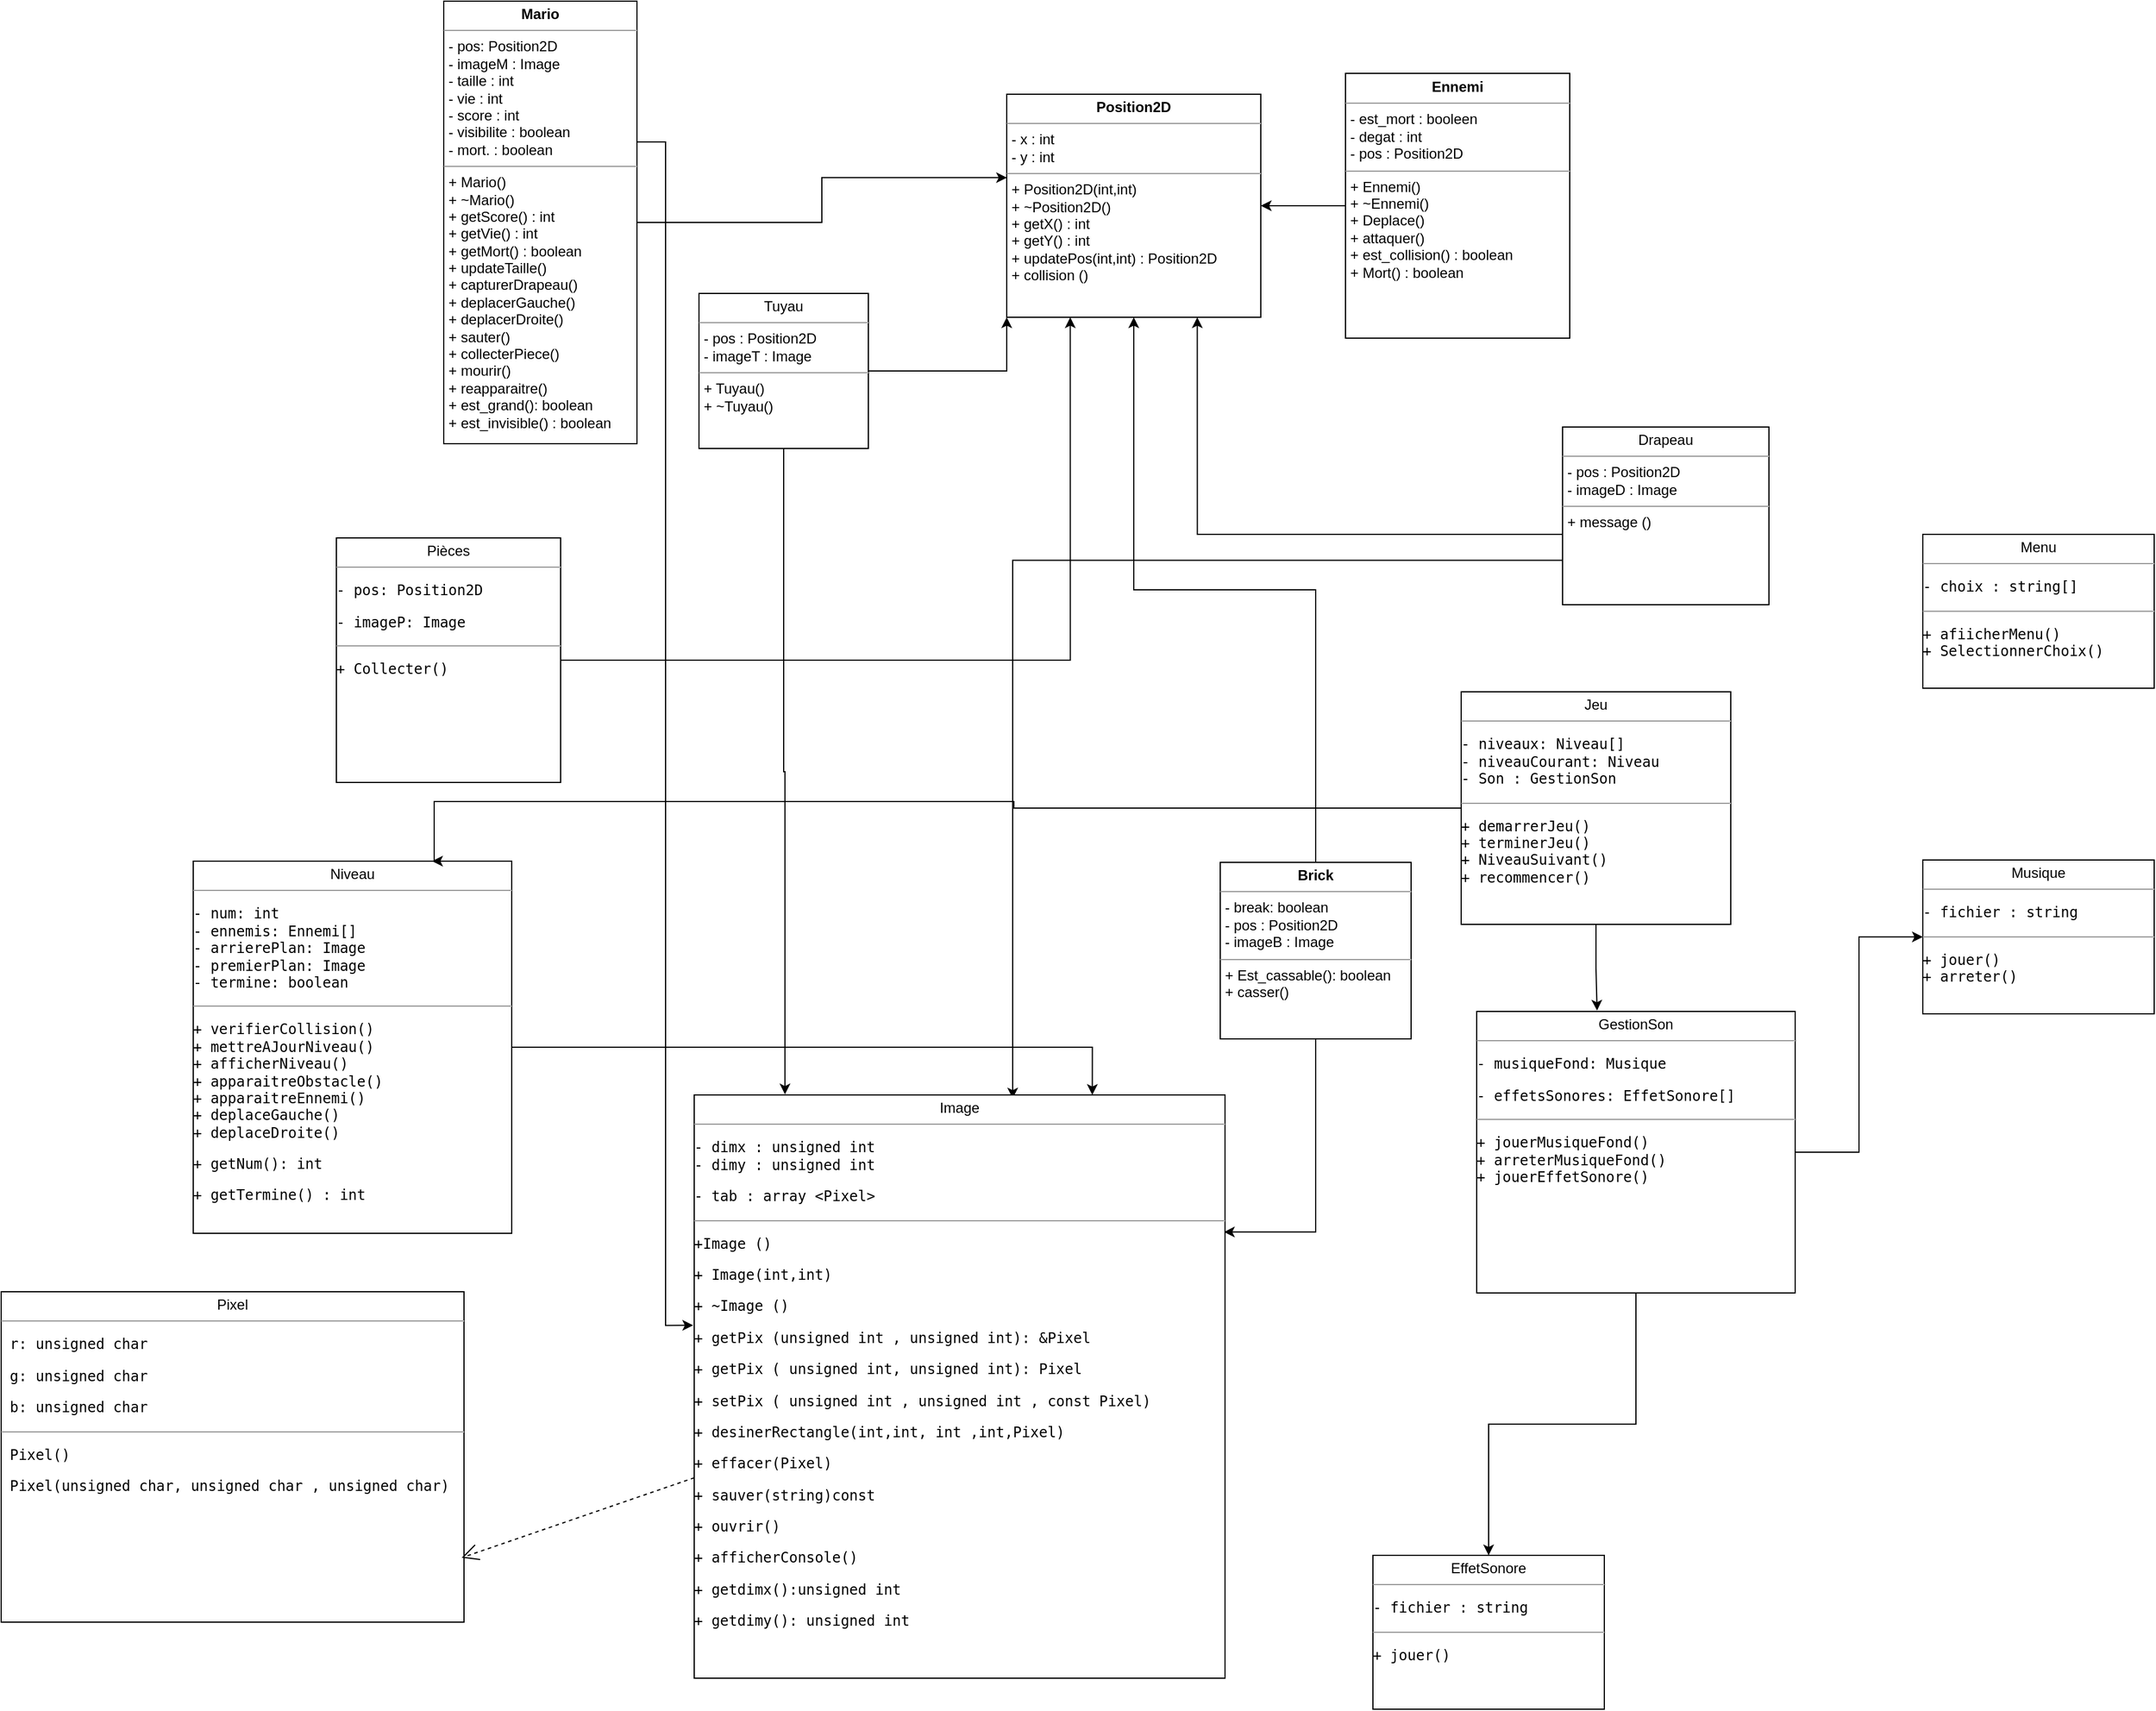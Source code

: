 <mxfile version="23.1.8" type="github">
  <diagram name="Page-1" id="KJJd6r-f0ampEKgg8GXa">
    <mxGraphModel dx="1859" dy="1087" grid="0" gridSize="10" guides="1" tooltips="1" connect="1" arrows="1" fold="1" page="0" pageScale="1" pageWidth="827" pageHeight="1169" math="0" shadow="0">
      <root>
        <mxCell id="0" />
        <mxCell id="1" parent="0" />
        <mxCell id="zBv2svlLthEIitjvXYNv-2" value="&lt;p style=&quot;margin:0px;margin-top:4px;text-align:center;&quot;&gt;&lt;b&gt;Mario&lt;/b&gt;&lt;/p&gt;&lt;hr size=&quot;1&quot;&gt;&lt;p style=&quot;margin:0px;margin-left:4px;&quot;&gt;- pos: Position2D&lt;/p&gt;&lt;p style=&quot;margin:0px;margin-left:4px;&quot;&gt;- imageM : Image &amp;nbsp;&lt;/p&gt;&lt;p style=&quot;margin:0px;margin-left:4px;&quot;&gt;- taille : int&amp;nbsp;&lt;/p&gt;&lt;p style=&quot;margin:0px;margin-left:4px;&quot;&gt;- vie : int&amp;nbsp;&lt;/p&gt;&lt;p style=&quot;margin:0px;margin-left:4px;&quot;&gt;- score : int&lt;br&gt;&lt;/p&gt;&lt;p style=&quot;margin:0px;margin-left:4px;&quot;&gt;- visibilite : boolean&lt;/p&gt;&lt;p style=&quot;margin:0px;margin-left:4px;&quot;&gt;- mort. : boolean&lt;/p&gt;&lt;hr size=&quot;1&quot;&gt;&lt;p style=&quot;margin:0px;margin-left:4px;&quot;&gt;+ Mario()&lt;/p&gt;&lt;p style=&quot;margin:0px;margin-left:4px;&quot;&gt;+ ~Mario()&lt;/p&gt;&lt;p style=&quot;margin:0px;margin-left:4px;&quot;&gt;+ getScore() : int&lt;/p&gt;&lt;p style=&quot;margin:0px;margin-left:4px;&quot;&gt;+ getVie() : int&lt;/p&gt;&lt;p style=&quot;margin:0px;margin-left:4px;&quot;&gt;+ getMort() : boolean&lt;/p&gt;&lt;p style=&quot;margin:0px;margin-left:4px;&quot;&gt;+ updateTaille()&amp;nbsp;&lt;/p&gt;&lt;p style=&quot;margin:0px;margin-left:4px;&quot;&gt;+ capturerDrapeau()&lt;/p&gt;&lt;p style=&quot;margin:0px;margin-left:4px;&quot;&gt;&lt;span style=&quot;-webkit-text-size-adjust: auto;&quot;&gt;+ deplacerGauche() &amp;nbsp;&amp;nbsp;&lt;/span&gt;&lt;/p&gt;&lt;p style=&quot;margin:0px;margin-left:4px;&quot;&gt;&lt;span style=&quot;-webkit-text-size-adjust: auto;&quot;&gt;+ deplacerDroite()&lt;/span&gt;&lt;/p&gt;&lt;p style=&quot;margin:0px;margin-left:4px;&quot;&gt;&lt;span style=&quot;-webkit-text-size-adjust: auto;&quot;&gt;+ sauter()&lt;/span&gt;&lt;/p&gt;&lt;p style=&quot;margin:0px;margin-left:4px;&quot;&gt;&lt;span style=&quot;-webkit-text-size-adjust: auto;&quot;&gt;+ collecterPiece()&lt;/span&gt;&lt;/p&gt;&lt;p style=&quot;margin:0px;margin-left:4px;&quot;&gt;&lt;span style=&quot;-webkit-text-size-adjust: auto;&quot;&gt;+ mourir()&lt;/span&gt;&lt;/p&gt;&lt;p style=&quot;margin:0px;margin-left:4px;&quot;&gt;&lt;span style=&quot;-webkit-text-size-adjust: auto;&quot;&gt;+ reapparaitre()&amp;nbsp;&lt;/span&gt;&lt;/p&gt;&lt;p style=&quot;margin:0px;margin-left:4px;&quot;&gt;+ est_grand(): boolean&lt;/p&gt;&lt;p style=&quot;margin:0px;margin-left:4px;&quot;&gt;+ est_invisible() : boolean&lt;/p&gt;&lt;p style=&quot;margin:0px;margin-left:4px;&quot;&gt;&lt;br&gt;&lt;/p&gt;&lt;p style=&quot;margin:0px;margin-left:4px;&quot;&gt;&lt;br&gt;&lt;/p&gt;" style="verticalAlign=top;align=left;overflow=fill;html=1;whiteSpace=wrap;" parent="1" vertex="1">
          <mxGeometry x="-131" y="-222" width="162" height="371" as="geometry" />
        </mxCell>
        <mxCell id="TjzYNah41eaFXohxkaa1-2" value="&lt;p style=&quot;margin:0px;margin-top:4px;text-align:center;&quot;&gt;&lt;b&gt;Position2D&lt;/b&gt;&lt;/p&gt;&lt;hr size=&quot;1&quot;&gt;&lt;p style=&quot;margin:0px;margin-left:4px;&quot;&gt;- x : int&lt;/p&gt;&lt;p style=&quot;margin:0px;margin-left:4px;&quot;&gt;- y : int&lt;/p&gt;&lt;hr size=&quot;1&quot;&gt;&lt;p style=&quot;margin:0px;margin-left:4px;&quot;&gt;+ Position2D(int,int)&lt;/p&gt;&lt;p style=&quot;margin:0px;margin-left:4px;&quot;&gt;+ ~Position2D()&lt;/p&gt;&lt;p style=&quot;margin:0px;margin-left:4px;&quot;&gt;+ getX() : int&lt;/p&gt;&lt;p style=&quot;margin:0px;margin-left:4px;&quot;&gt;+ getY() : int&lt;br&gt;&lt;/p&gt;&lt;p style=&quot;margin:0px;margin-left:4px;&quot;&gt;+ updatePos(int,int) : Position2D&lt;/p&gt;&lt;p style=&quot;margin:0px;margin-left:4px;&quot;&gt;+ collision ()&lt;/p&gt;" style="verticalAlign=top;align=left;overflow=fill;html=1;whiteSpace=wrap;" parent="1" vertex="1">
          <mxGeometry x="341" y="-144" width="213" height="187" as="geometry" />
        </mxCell>
        <mxCell id="zBv2svlLthEIitjvXYNv-7" style="edgeStyle=orthogonalEdgeStyle;rounded=0;orthogonalLoop=1;jettySize=auto;html=1;entryX=1;entryY=0.5;entryDx=0;entryDy=0;" parent="1" source="zBv2svlLthEIitjvXYNv-3" target="TjzYNah41eaFXohxkaa1-2" edge="1">
          <mxGeometry relative="1" as="geometry" />
        </mxCell>
        <mxCell id="zBv2svlLthEIitjvXYNv-3" value="&lt;p style=&quot;margin:0px;margin-top:4px;text-align:center;&quot;&gt;&lt;b&gt;Ennemi&lt;/b&gt;&lt;/p&gt;&lt;hr size=&quot;1&quot;&gt;&lt;p style=&quot;margin:0px;margin-left:4px;&quot;&gt;- est_mort : booleen&lt;/p&gt;&lt;p style=&quot;margin:0px;margin-left:4px;&quot;&gt;- degat : int&lt;/p&gt;&lt;p style=&quot;margin:0px;margin-left:4px;&quot;&gt;- pos : Position2D&lt;/p&gt;&lt;hr size=&quot;1&quot;&gt;&lt;p style=&quot;margin:0px;margin-left:4px;&quot;&gt;+ Ennemi()&lt;/p&gt;&lt;p style=&quot;margin:0px;margin-left:4px;&quot;&gt;+ ~Ennemi()&lt;/p&gt;&lt;p style=&quot;margin:0px;margin-left:4px;&quot;&gt;+ Deplace()&amp;nbsp;&lt;/p&gt;&lt;p style=&quot;margin:0px;margin-left:4px;&quot;&gt;+ attaquer()&amp;nbsp;&lt;/p&gt;&lt;p style=&quot;margin:0px;margin-left:4px;&quot;&gt;+ est_collision() : boolean &amp;nbsp;&amp;nbsp;&lt;/p&gt;&lt;p style=&quot;margin:0px;margin-left:4px;&quot;&gt;+ Mort() : boolean&lt;/p&gt;" style="verticalAlign=top;align=left;overflow=fill;html=1;whiteSpace=wrap;" parent="1" vertex="1">
          <mxGeometry x="625" y="-161.5" width="188" height="222" as="geometry" />
        </mxCell>
        <mxCell id="P0COQpMIPpAEImeug4Ua-5" style="edgeStyle=orthogonalEdgeStyle;rounded=0;orthogonalLoop=1;jettySize=auto;html=1;entryX=0;entryY=1;entryDx=0;entryDy=0;" parent="1" source="zBv2svlLthEIitjvXYNv-6" target="TjzYNah41eaFXohxkaa1-2" edge="1">
          <mxGeometry relative="1" as="geometry" />
        </mxCell>
        <mxCell id="bX0tGyoiIqwhZjeOgQaF-3" style="edgeStyle=orthogonalEdgeStyle;rounded=0;orthogonalLoop=1;jettySize=auto;html=1;" parent="1" source="zBv2svlLthEIitjvXYNv-10" target="TjzYNah41eaFXohxkaa1-2" edge="1">
          <mxGeometry relative="1" as="geometry" />
        </mxCell>
        <mxCell id="P0COQpMIPpAEImeug4Ua-13" style="edgeStyle=orthogonalEdgeStyle;rounded=0;orthogonalLoop=1;jettySize=auto;html=1;exitX=0.5;exitY=1;exitDx=0;exitDy=0;entryX=0.998;entryY=0.235;entryDx=0;entryDy=0;entryPerimeter=0;" parent="1" source="zBv2svlLthEIitjvXYNv-10" target="zBv2svlLthEIitjvXYNv-39" edge="1">
          <mxGeometry relative="1" as="geometry">
            <mxPoint x="635" y="810" as="targetPoint" />
          </mxGeometry>
        </mxCell>
        <mxCell id="zBv2svlLthEIitjvXYNv-10" value="&lt;p style=&quot;margin:0px;margin-top:4px;text-align:center;&quot;&gt;&lt;b&gt;Brick&lt;/b&gt;&lt;/p&gt;&lt;hr size=&quot;1&quot;&gt;&lt;p style=&quot;margin:0px;margin-left:4px;&quot;&gt;- break: boolean&lt;/p&gt;&lt;p style=&quot;margin:0px;margin-left:4px;&quot;&gt;- pos : Position2D&lt;/p&gt;&lt;p style=&quot;margin:0px;margin-left:4px;&quot;&gt;- imageB : Image&lt;/p&gt;&lt;hr size=&quot;1&quot;&gt;&lt;p style=&quot;margin:0px;margin-left:4px;&quot;&gt;+ Est_cassable(): boolean&lt;/p&gt;&lt;p style=&quot;margin:0px;margin-left:4px;&quot;&gt;+ casser()&amp;nbsp;&lt;/p&gt;&lt;p style=&quot;margin:0px;margin-left:4px;&quot;&gt;&lt;br&gt;&lt;/p&gt;" style="verticalAlign=top;align=left;overflow=fill;html=1;whiteSpace=wrap;" parent="1" vertex="1">
          <mxGeometry x="520" y="500" width="160" height="148" as="geometry" />
        </mxCell>
        <mxCell id="P0COQpMIPpAEImeug4Ua-19" style="edgeStyle=orthogonalEdgeStyle;rounded=0;orthogonalLoop=1;jettySize=auto;html=1;exitX=0;exitY=0.75;exitDx=0;exitDy=0;entryX=0.75;entryY=1;entryDx=0;entryDy=0;" parent="1" source="zBv2svlLthEIitjvXYNv-16" target="TjzYNah41eaFXohxkaa1-2" edge="1">
          <mxGeometry relative="1" as="geometry">
            <mxPoint x="492.632" y="246.895" as="targetPoint" />
            <Array as="points">
              <mxPoint x="807" y="225" />
              <mxPoint x="501" y="225" />
            </Array>
          </mxGeometry>
        </mxCell>
        <mxCell id="P0COQpMIPpAEImeug4Ua-20" style="edgeStyle=orthogonalEdgeStyle;rounded=0;orthogonalLoop=1;jettySize=auto;html=1;exitX=0;exitY=0.75;exitDx=0;exitDy=0;entryX=0.6;entryY=0.006;entryDx=0;entryDy=0;entryPerimeter=0;" parent="1" source="zBv2svlLthEIitjvXYNv-16" target="zBv2svlLthEIitjvXYNv-39" edge="1">
          <mxGeometry relative="1" as="geometry">
            <mxPoint x="351" y="247" as="targetPoint" />
          </mxGeometry>
        </mxCell>
        <mxCell id="zBv2svlLthEIitjvXYNv-16" value="&lt;p style=&quot;margin:0px;margin-top:4px;text-align:center;&quot;&gt;Drapeau&lt;/p&gt;&lt;hr size=&quot;1&quot;&gt;&lt;p style=&quot;margin:0px;margin-left:4px;&quot;&gt;- pos : Position2D&lt;/p&gt;&lt;p style=&quot;margin:0px;margin-left:4px;&quot;&gt;- imageD : Image&amp;nbsp;&lt;/p&gt;&lt;hr size=&quot;1&quot;&gt;&lt;p style=&quot;margin:0px;margin-left:4px;&quot;&gt;+ message ()&lt;/p&gt;" style="verticalAlign=top;align=left;overflow=fill;html=1;whiteSpace=wrap;movable=1;resizable=1;rotatable=1;deletable=1;editable=1;locked=0;connectable=1;" parent="1" vertex="1">
          <mxGeometry x="807" y="135" width="173" height="149" as="geometry" />
        </mxCell>
        <mxCell id="Wk5LLpfFwHPh0NUePx-T-4" style="edgeStyle=orthogonalEdgeStyle;rounded=0;orthogonalLoop=1;jettySize=auto;html=1;entryX=0.75;entryY=0;entryDx=0;entryDy=0;" parent="1" source="zBv2svlLthEIitjvXYNv-20" target="zBv2svlLthEIitjvXYNv-39" edge="1">
          <mxGeometry relative="1" as="geometry" />
        </mxCell>
        <mxCell id="zBv2svlLthEIitjvXYNv-20" value="&lt;p style=&quot;margin:0px;margin-top:4px;text-align:center;&quot;&gt;Niveau&lt;/p&gt;&lt;hr size=&quot;1&quot;&gt;&lt;p style=&quot;margin:0px;margin-left:4px;&quot;&gt;&lt;/p&gt;&lt;pre style=&quot;-webkit-text-size-adjust: auto;&quot;&gt;&lt;code class=&quot;!whitespace-pre hljs language-markdown&quot;&gt;&lt;pre&gt;&lt;code class=&quot;!whitespace-pre hljs language-markdown&quot;&gt;- num: int&lt;br&gt;- ennemis: Ennemi[]&lt;br&gt;- arrierePlan: Image&lt;br&gt;- premierPlan: Image&lt;br&gt;- termine: boolean  &lt;/code&gt;&lt;/pre&gt;&lt;/code&gt;&lt;/pre&gt;&lt;hr size=&quot;1&quot;&gt;&lt;pre style=&quot;-webkit-text-size-adjust: auto;&quot;&gt;&lt;code class=&quot;!whitespace-pre hljs language-markdown&quot;&gt;&lt;pre&gt;&lt;code class=&quot;!whitespace-pre hljs language-markdown&quot;&gt;+ verifierCollision()&lt;br&gt;+ mettreAJourNiveau()&lt;br&gt;+ afficherNiveau()&lt;br&gt;+ apparaitreObstacle()&lt;br&gt;+ apparaitreEnnemi()&lt;br&gt;+ deplaceGauche()&lt;br&gt;+ deplaceDroite()&lt;/code&gt;&lt;/pre&gt;&lt;pre&gt;+ getNum(): int&lt;/pre&gt;&lt;pre&gt;&lt;code class=&quot;!whitespace-pre hljs language-markdown&quot;&gt;+ getTermine() : int&lt;/code&gt;&lt;/pre&gt;&lt;pre&gt;&lt;code class=&quot;!whitespace-pre hljs language-markdown&quot;&gt;&lt;br&gt;&lt;/code&gt;&lt;/pre&gt;&lt;/code&gt;&lt;/pre&gt;" style="verticalAlign=top;align=left;overflow=fill;html=1;whiteSpace=wrap;movable=1;resizable=1;rotatable=1;deletable=1;editable=1;locked=0;connectable=1;" parent="1" vertex="1">
          <mxGeometry x="-341" y="499" width="267" height="312" as="geometry" />
        </mxCell>
        <mxCell id="zBv2svlLthEIitjvXYNv-21" style="edgeStyle=orthogonalEdgeStyle;rounded=0;orthogonalLoop=1;jettySize=auto;html=1;entryX=0.75;entryY=0;entryDx=0;entryDy=0;" parent="1" source="zBv2svlLthEIitjvXYNv-19" target="zBv2svlLthEIitjvXYNv-20" edge="1">
          <mxGeometry relative="1" as="geometry">
            <mxPoint x="-83.333" y="966.667" as="targetPoint" />
            <Array as="points">
              <mxPoint x="347" y="455" />
              <mxPoint x="347" y="449" />
              <mxPoint x="-139" y="449" />
            </Array>
          </mxGeometry>
        </mxCell>
        <mxCell id="zBv2svlLthEIitjvXYNv-19" value="&lt;p style=&quot;margin:0px;margin-top:4px;text-align:center;&quot;&gt;Jeu&lt;/p&gt;&lt;hr size=&quot;1&quot;&gt;&lt;p style=&quot;margin:0px;margin-left:4px;&quot;&gt;&lt;/p&gt;&lt;pre style=&quot;-webkit-text-size-adjust: auto;&quot;&gt;&lt;code class=&quot;!whitespace-pre hljs language-markdown&quot;&gt;- niveaux: Niveau[] &lt;br&gt;- niveauCourant: Niveau&lt;br&gt;- Son : GestionSon       &lt;/code&gt;&lt;/pre&gt;&lt;hr size=&quot;1&quot;&gt;&lt;pre style=&quot;-webkit-text-size-adjust: auto;&quot;&gt;&lt;code class=&quot;!whitespace-pre hljs language-markdown&quot;&gt;+ demarrerJeu()&lt;br&gt;+ terminerJeu()&lt;br&gt;+ NiveauSuivant()&lt;br&gt;+ recommencer()&lt;/code&gt;&lt;/pre&gt;" style="verticalAlign=top;align=left;overflow=fill;html=1;whiteSpace=wrap;movable=1;resizable=1;rotatable=1;deletable=1;editable=1;locked=0;connectable=1;" parent="1" vertex="1">
          <mxGeometry x="722" y="357" width="226" height="195" as="geometry" />
        </mxCell>
        <mxCell id="zBv2svlLthEIitjvXYNv-31" style="edgeStyle=orthogonalEdgeStyle;rounded=0;orthogonalLoop=1;jettySize=auto;html=1;entryX=0;entryY=0.5;entryDx=0;entryDy=0;fontFamily=Helvetica;fontSize=12;fontColor=default;" parent="1" source="zBv2svlLthEIitjvXYNv-26" target="zBv2svlLthEIitjvXYNv-29" edge="1">
          <mxGeometry relative="1" as="geometry" />
        </mxCell>
        <mxCell id="zBv2svlLthEIitjvXYNv-34" style="edgeStyle=orthogonalEdgeStyle;rounded=0;orthogonalLoop=1;jettySize=auto;html=1;entryX=0.5;entryY=0;entryDx=0;entryDy=0;fontFamily=Helvetica;fontSize=12;fontColor=default;" parent="1" source="zBv2svlLthEIitjvXYNv-26" target="zBv2svlLthEIitjvXYNv-32" edge="1">
          <mxGeometry relative="1" as="geometry" />
        </mxCell>
        <mxCell id="zBv2svlLthEIitjvXYNv-26" value="&lt;p style=&quot;margin:0px;margin-top:4px;text-align:center;&quot;&gt;GestionSon&lt;/p&gt;&lt;hr size=&quot;1&quot;&gt;&lt;p style=&quot;margin:0px;margin-left:4px;&quot;&gt;&lt;/p&gt;&lt;pre style=&quot;-webkit-text-size-adjust: auto;&quot;&gt;&lt;code class=&quot;!whitespace-pre hljs language-markdown&quot;&gt;&lt;pre&gt;&lt;code class=&quot;!whitespace-pre hljs language-markdown&quot;&gt;&lt;pre&gt;&lt;code class=&quot;!whitespace-pre hljs language-markdown&quot;&gt;- musiqueFond: Musique&lt;br&gt;&lt;/code&gt;&lt;/pre&gt;- effetsSonores: EffetSonore[]  &lt;/code&gt;&lt;/pre&gt;&lt;/code&gt;&lt;/pre&gt;&lt;hr size=&quot;1&quot;&gt;&lt;pre style=&quot;-webkit-text-size-adjust: auto;&quot;&gt;&lt;code class=&quot;!whitespace-pre hljs language-markdown&quot;&gt;+ jouerMusiqueFond()&lt;br&gt;+ arreterMusiqueFond()&lt;br&gt;+ jouerEffetSonore()&lt;/code&gt;&lt;/pre&gt;" style="verticalAlign=top;align=left;overflow=fill;html=1;whiteSpace=wrap;movable=1;resizable=1;rotatable=1;deletable=1;editable=1;locked=0;connectable=1;" parent="1" vertex="1">
          <mxGeometry x="735" y="625" width="267" height="236" as="geometry" />
        </mxCell>
        <mxCell id="zBv2svlLthEIitjvXYNv-29" value="&lt;p style=&quot;margin:0px;margin-top:4px;text-align:center;&quot;&gt;Musique&lt;/p&gt;&lt;hr size=&quot;1&quot;&gt;&lt;p style=&quot;margin:0px;margin-left:4px;&quot;&gt;&lt;/p&gt;&lt;pre style=&quot;-webkit-text-size-adjust: auto;&quot;&gt;&lt;code class=&quot;!whitespace-pre hljs language-markdown&quot;&gt;&lt;pre&gt;&lt;code class=&quot;!whitespace-pre hljs language-markdown&quot;&gt;&lt;pre&gt;&lt;code class=&quot;!whitespace-pre hljs language-markdown&quot;&gt;- fichier : string&lt;/code&gt;&lt;span style=&quot;font-family: Helvetica; white-space: normal;&quot;&gt;&lt;/span&gt;&lt;/pre&gt;&lt;/code&gt;&lt;/pre&gt;&lt;/code&gt;&lt;/pre&gt;&lt;hr size=&quot;1&quot;&gt;&lt;pre style=&quot;-webkit-text-size-adjust: auto;&quot;&gt;&lt;code class=&quot;!whitespace-pre hljs language-markdown&quot;&gt;+ jouer()&lt;br&gt;+ arreter()&lt;br&gt; &lt;/code&gt;&lt;/pre&gt;" style="verticalAlign=top;align=left;overflow=fill;html=1;whiteSpace=wrap;movable=1;resizable=1;rotatable=1;deletable=1;editable=1;locked=0;connectable=1;" parent="1" vertex="1">
          <mxGeometry x="1109" y="498" width="194" height="129" as="geometry" />
        </mxCell>
        <mxCell id="zBv2svlLthEIitjvXYNv-32" value="&lt;p style=&quot;margin:0px;margin-top:4px;text-align:center;&quot;&gt;EffetSonore&lt;/p&gt;&lt;hr size=&quot;1&quot;&gt;&lt;p style=&quot;margin:0px;margin-left:4px;&quot;&gt;&lt;/p&gt;&lt;pre style=&quot;-webkit-text-size-adjust: auto;&quot;&gt;&lt;code class=&quot;!whitespace-pre hljs language-markdown&quot;&gt;&lt;pre&gt;&lt;code class=&quot;!whitespace-pre hljs language-markdown&quot;&gt;&lt;pre&gt;&lt;code class=&quot;!whitespace-pre hljs language-markdown&quot;&gt;- fichier : string&lt;/code&gt;&lt;span style=&quot;font-family: Helvetica; white-space: normal;&quot;&gt;&lt;/span&gt;&lt;/pre&gt;&lt;/code&gt;&lt;/pre&gt;&lt;/code&gt;&lt;/pre&gt;&lt;hr size=&quot;1&quot;&gt;&lt;pre style=&quot;-webkit-text-size-adjust: auto;&quot;&gt;&lt;code class=&quot;!whitespace-pre hljs language-markdown&quot;&gt;+ jouer()&lt;br&gt;&lt;/code&gt;&lt;/pre&gt;" style="verticalAlign=top;align=left;overflow=fill;html=1;whiteSpace=wrap;movable=1;resizable=1;rotatable=1;deletable=1;editable=1;locked=0;connectable=1;" parent="1" vertex="1">
          <mxGeometry x="648" y="1081" width="194" height="129" as="geometry" />
        </mxCell>
        <mxCell id="zBv2svlLthEIitjvXYNv-38" style="edgeStyle=orthogonalEdgeStyle;rounded=0;orthogonalLoop=1;jettySize=auto;html=1;entryX=0.25;entryY=1;entryDx=0;entryDy=0;fontFamily=Helvetica;fontSize=12;fontColor=default;" parent="1" source="zBv2svlLthEIitjvXYNv-35" target="TjzYNah41eaFXohxkaa1-2" edge="1">
          <mxGeometry relative="1" as="geometry" />
        </mxCell>
        <mxCell id="zBv2svlLthEIitjvXYNv-35" value="&lt;p style=&quot;margin:0px;margin-top:4px;text-align:center;&quot;&gt;Pièces&lt;/p&gt;&lt;hr size=&quot;1&quot;&gt;&lt;p style=&quot;margin:0px;margin-left:4px;&quot;&gt;&lt;/p&gt;&lt;pre style=&quot;-webkit-text-size-adjust: auto;&quot;&gt;&lt;code class=&quot;!whitespace-pre hljs language-markdown&quot;&gt;&lt;pre&gt;&lt;code class=&quot;!whitespace-pre hljs language-markdown&quot;&gt;&lt;pre&gt;&lt;code class=&quot;!whitespace-pre hljs language-markdown&quot;&gt;- pos: Position2D&lt;/code&gt;&lt;span style=&quot;font-family: Helvetica; white-space: normal;&quot;&gt;&lt;/span&gt;&lt;/pre&gt;&lt;pre&gt;&lt;code class=&quot;!whitespace-pre hljs language-markdown&quot;&gt;- imageP: Image&lt;/code&gt;&lt;/pre&gt;&lt;/code&gt;&lt;/pre&gt;&lt;/code&gt;&lt;/pre&gt;&lt;hr size=&quot;1&quot;&gt;&lt;pre style=&quot;-webkit-text-size-adjust: auto;&quot;&gt;&lt;code class=&quot;!whitespace-pre hljs language-markdown&quot;&gt;+ Collecter()&lt;br&gt;&lt;/code&gt;&lt;/pre&gt;" style="verticalAlign=top;align=left;overflow=fill;html=1;whiteSpace=wrap;movable=1;resizable=1;rotatable=1;deletable=1;editable=1;locked=0;connectable=1;" parent="1" vertex="1">
          <mxGeometry x="-221" y="228" width="188" height="205" as="geometry" />
        </mxCell>
        <mxCell id="zBv2svlLthEIitjvXYNv-39" value="&lt;p style=&quot;margin:0px;margin-top:4px;text-align:center;&quot;&gt;Image&lt;/p&gt;&lt;hr size=&quot;1&quot;&gt;&lt;p style=&quot;margin:0px;margin-left:4px;&quot;&gt;&lt;/p&gt;&lt;pre style=&quot;-webkit-text-size-adjust: auto;&quot;&gt;&lt;code class=&quot;!whitespace-pre hljs language-markdown&quot;&gt;&lt;pre&gt;&lt;code class=&quot;!whitespace-pre hljs language-markdown&quot;&gt;- dimx : unsigned int &lt;br&gt;- dimy : unsigned int&lt;/code&gt;&lt;/pre&gt;&lt;pre&gt;&lt;code class=&quot;!whitespace-pre hljs language-markdown&quot;&gt;- tab : array&lt;/code&gt;&amp;nbsp;&amp;lt;Pixel&amp;gt;&lt;/pre&gt;&lt;/code&gt;&lt;/pre&gt;&lt;hr size=&quot;1&quot;&gt;&lt;pre style=&quot;-webkit-text-size-adjust: auto;&quot;&gt;&lt;code class=&quot;!whitespace-pre hljs language-markdown&quot;&gt;&lt;pre&gt;+Image ()&lt;/pre&gt;&lt;pre&gt;+ Image(int,int)&lt;/pre&gt;&lt;pre&gt;+ ~Image ()&lt;/pre&gt;&lt;pre&gt;+ getPix (unsigned int , unsigned int): &amp;amp;Pixel&lt;/pre&gt;&lt;pre&gt;+ getPix ( unsigned int, unsigned int): Pixel &lt;/pre&gt;&lt;pre&gt;+ setPix ( unsigned int , unsigned int , const Pixel)&lt;/pre&gt;&lt;pre&gt;+ desinerRectangle(int,int, int ,int,Pixel)&lt;/pre&gt;&lt;pre&gt;+ effacer(Pixel)&lt;/pre&gt;&lt;pre&gt;+ sauver(string)const&lt;/pre&gt;&lt;pre&gt;+ ouvrir()&lt;/pre&gt;&lt;pre&gt;+ afficherConsole()&lt;/pre&gt;&lt;pre&gt;+ getdimx():unsigned int&lt;/pre&gt;&lt;pre&gt;+ getdimy(): unsigned int  &lt;/pre&gt;&lt;/code&gt;&lt;/pre&gt;" style="verticalAlign=top;align=left;overflow=fill;html=1;whiteSpace=wrap;movable=1;resizable=1;rotatable=1;deletable=1;editable=1;locked=0;connectable=1;" parent="1" vertex="1">
          <mxGeometry x="79" y="695" width="445" height="489" as="geometry" />
        </mxCell>
        <mxCell id="NQzS9HTiu5UTX8vKinpf-1" value="&lt;p style=&quot;margin:0px;margin-top:4px;text-align:center;&quot;&gt;Pixel&lt;/p&gt;&lt;hr size=&quot;1&quot;&gt;&lt;p style=&quot;margin:0px;margin-left:4px;&quot;&gt;&lt;/p&gt;&lt;pre style=&quot;-webkit-text-size-adjust: auto;&quot;&gt;&lt;code class=&quot;!whitespace-pre hljs language-markdown&quot;&gt;&lt;pre&gt;&lt;code class=&quot;!whitespace-pre hljs language-markdown&quot;&gt;&lt;pre&gt;&lt;code class=&quot;!whitespace-pre hljs language-markdown&quot;&gt; r: unsigned char&lt;/code&gt;&lt;span style=&quot;font-family: Helvetica; white-space: normal;&quot;&gt;&lt;/span&gt;&lt;/pre&gt;&lt;pre&gt;&lt;code class=&quot;!whitespace-pre hljs language-markdown&quot;&gt; g: unsigned char&lt;/code&gt;&lt;/pre&gt;&lt;pre&gt;&lt;code class=&quot;!whitespace-pre hljs language-markdown&quot;&gt; b: unsigned char&lt;/code&gt;&lt;/pre&gt;&lt;/code&gt;&lt;/pre&gt;&lt;/code&gt;&lt;/pre&gt;&lt;hr size=&quot;1&quot;&gt;&lt;pre style=&quot;-webkit-text-size-adjust: auto;&quot;&gt; Pixel()&lt;/pre&gt;&lt;pre style=&quot;-webkit-text-size-adjust: auto;&quot;&gt; Pixel(unsigned char, unsigned char , unsigned char)&lt;/pre&gt;" style="verticalAlign=top;align=left;overflow=fill;html=1;whiteSpace=wrap;movable=1;resizable=1;rotatable=1;deletable=1;editable=1;locked=0;connectable=1;" parent="1" vertex="1">
          <mxGeometry x="-502" y="860" width="388" height="277" as="geometry" />
        </mxCell>
        <mxCell id="NQzS9HTiu5UTX8vKinpf-10" value="" style="endArrow=open;endSize=12;dashed=1;html=1;rounded=0;entryX=0.995;entryY=0.805;entryDx=0;entryDy=0;entryPerimeter=0;" parent="1" source="zBv2svlLthEIitjvXYNv-39" target="NQzS9HTiu5UTX8vKinpf-1" edge="1">
          <mxGeometry width="160" relative="1" as="geometry">
            <mxPoint x="-933" y="975" as="sourcePoint" />
            <mxPoint x="-1404" y="1245" as="targetPoint" />
          </mxGeometry>
        </mxCell>
        <mxCell id="Wk5LLpfFwHPh0NUePx-T-1" value="&lt;p style=&quot;margin:0px;margin-top:4px;text-align:center;&quot;&gt;Menu&lt;/p&gt;&lt;hr size=&quot;1&quot;&gt;&lt;p style=&quot;margin:0px;margin-left:4px;&quot;&gt;&lt;/p&gt;&lt;pre style=&quot;-webkit-text-size-adjust: auto;&quot;&gt;&lt;code class=&quot;!whitespace-pre hljs language-markdown&quot;&gt;&lt;pre&gt;&lt;code class=&quot;!whitespace-pre hljs language-markdown&quot;&gt;&lt;pre&gt;&lt;code class=&quot;!whitespace-pre hljs language-markdown&quot;&gt;- choix : string[]&lt;/code&gt;&lt;span style=&quot;font-family: Helvetica; white-space: normal;&quot;&gt;&lt;/span&gt;&lt;/pre&gt;&lt;/code&gt;&lt;/pre&gt;&lt;/code&gt;&lt;/pre&gt;&lt;hr size=&quot;1&quot;&gt;&lt;pre style=&quot;-webkit-text-size-adjust: auto;&quot;&gt;&lt;code class=&quot;!whitespace-pre hljs language-markdown&quot;&gt;+ afiicherMenu()&lt;br&gt;+ SelectionnerChoix()&lt;br&gt;&lt;/code&gt;&lt;/pre&gt;" style="verticalAlign=top;align=left;overflow=fill;html=1;whiteSpace=wrap;movable=1;resizable=1;rotatable=1;deletable=1;editable=1;locked=0;connectable=1;" parent="1" vertex="1">
          <mxGeometry x="1109" y="225" width="194" height="129" as="geometry" />
        </mxCell>
        <mxCell id="zBv2svlLthEIitjvXYNv-6" value="&lt;p style=&quot;margin:0px;margin-top:4px;text-align:center;&quot;&gt;Tuyau&lt;/p&gt;&lt;hr size=&quot;1&quot;&gt;&lt;p style=&quot;margin:0px;margin-left:4px;&quot;&gt;- pos : Position2D&lt;/p&gt;&lt;p style=&quot;margin:0px;margin-left:4px;&quot;&gt;- imageT : Image&amp;nbsp;&lt;/p&gt;&lt;hr size=&quot;1&quot;&gt;&lt;p style=&quot;margin:0px;margin-left:4px;&quot;&gt;+ Tuyau()&lt;/p&gt;&lt;p style=&quot;margin:0px;margin-left:4px;&quot;&gt;+ ~Tuyau()&lt;/p&gt;&lt;p style=&quot;margin:0px;margin-left:4px;&quot;&gt;&lt;br&gt;&lt;/p&gt;" style="verticalAlign=top;align=left;overflow=fill;html=1;whiteSpace=wrap;movable=1;resizable=1;rotatable=1;deletable=1;editable=1;locked=0;connectable=1;" parent="1" vertex="1">
          <mxGeometry x="83" y="23" width="142" height="130" as="geometry" />
        </mxCell>
        <mxCell id="P0COQpMIPpAEImeug4Ua-11" style="edgeStyle=orthogonalEdgeStyle;rounded=0;orthogonalLoop=1;jettySize=auto;html=1;entryX=-0.002;entryY=0.395;entryDx=0;entryDy=0;entryPerimeter=0;" parent="1" source="zBv2svlLthEIitjvXYNv-2" target="zBv2svlLthEIitjvXYNv-39" edge="1">
          <mxGeometry relative="1" as="geometry">
            <Array as="points">
              <mxPoint x="55" y="-104" />
              <mxPoint x="55" y="888" />
            </Array>
          </mxGeometry>
        </mxCell>
        <mxCell id="P0COQpMIPpAEImeug4Ua-14" style="edgeStyle=orthogonalEdgeStyle;rounded=0;orthogonalLoop=1;jettySize=auto;html=1;exitX=0.5;exitY=1;exitDx=0;exitDy=0;entryX=0.378;entryY=-0.003;entryDx=0;entryDy=0;entryPerimeter=0;" parent="1" source="zBv2svlLthEIitjvXYNv-19" target="zBv2svlLthEIitjvXYNv-26" edge="1">
          <mxGeometry relative="1" as="geometry" />
        </mxCell>
        <mxCell id="P0COQpMIPpAEImeug4Ua-15" style="edgeStyle=orthogonalEdgeStyle;rounded=0;orthogonalLoop=1;jettySize=auto;html=1;exitX=0.5;exitY=1;exitDx=0;exitDy=0;entryX=0.171;entryY=-0.001;entryDx=0;entryDy=0;entryPerimeter=0;" parent="1" source="zBv2svlLthEIitjvXYNv-6" target="zBv2svlLthEIitjvXYNv-39" edge="1">
          <mxGeometry relative="1" as="geometry" />
        </mxCell>
        <mxCell id="P0COQpMIPpAEImeug4Ua-18" style="edgeStyle=orthogonalEdgeStyle;rounded=0;orthogonalLoop=1;jettySize=auto;html=1;exitX=1;exitY=0.5;exitDx=0;exitDy=0;entryX=0.001;entryY=0.374;entryDx=0;entryDy=0;entryPerimeter=0;" parent="1" source="zBv2svlLthEIitjvXYNv-2" target="TjzYNah41eaFXohxkaa1-2" edge="1">
          <mxGeometry relative="1" as="geometry" />
        </mxCell>
      </root>
    </mxGraphModel>
  </diagram>
</mxfile>

